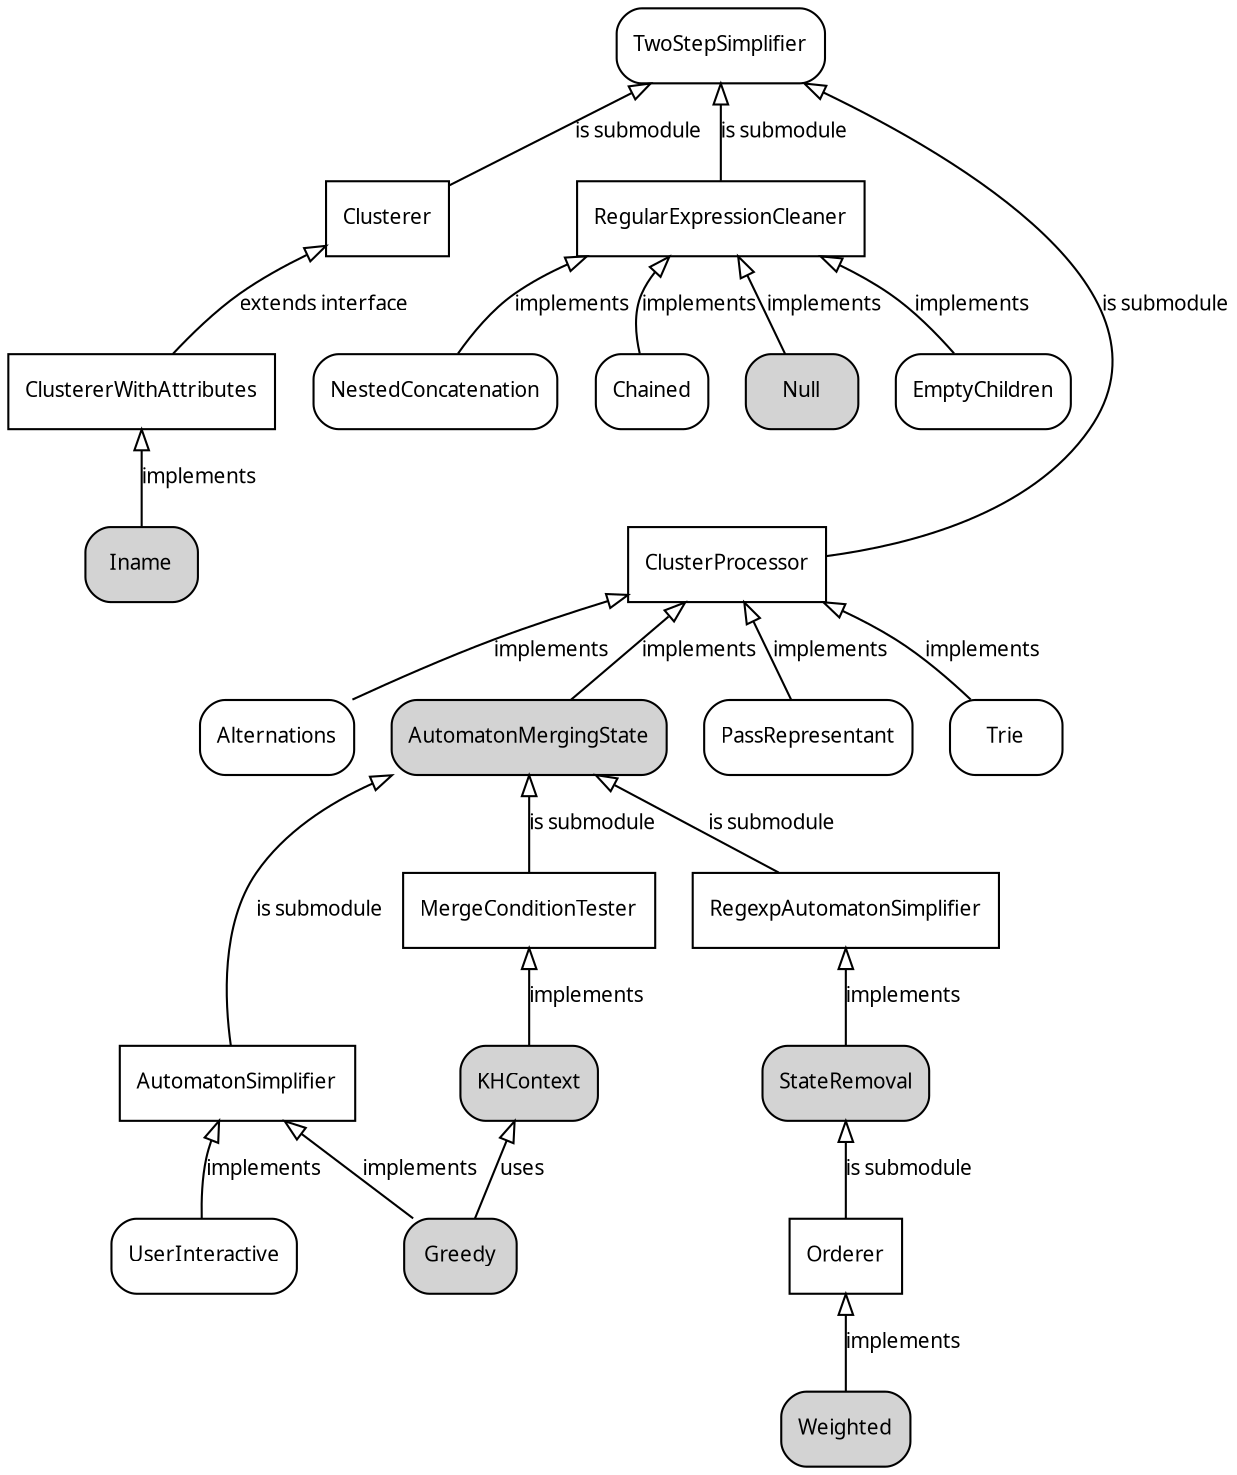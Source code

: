 digraph twostep_modules_complete {
	node [shape = rectangle, fontname = "TeXGyrePagella-Regular", fontsize = 10];
	edge [fontname = "TeXGyrePagella-Regular", fontsize = 10, arrowhead = empty];
	rankdir = BT;

/* TwoStep modules */
	TwoStepSimplifier [style = rounded];
	Clusterer -> TwoStepSimplifier [label = "is submodule"];
	ClusterProcessor -> TwoStepSimplifier [label = "is submodule"];
	RegularExpressionCleaner -> TwoStepSimplifier [label = "is submodule"];

	ClustererWithAttributes -> Clusterer [label = "extends interface"];
	Iname [style = "rounded,filled"];
	Iname -> ClustererWithAttributes [label = "implements"];
	
	Alternations [style = rounded];
	Alternations -> ClusterProcessor [label = "implements"];
	
	AutomatonMergingState [style = rounded];
	AutomatonMergingState -> ClusterProcessor [label = "implements"];
	
	PassRepresentant [style = rounded];
	PassRepresentant -> ClusterProcessor [label = "implements"];
	
	Trie [style = rounded];
	Trie -> ClusterProcessor [label = "implements"];

	Null [style = "rounded,filled"];
	Null -> RegularExpressionCleaner [label = "implements"];

	EmptyChildren [style = rounded];
	EmptyChildren -> RegularExpressionCleaner [label = "implements"];

	NestedConcatenation [style = rounded];
	NestedConcatenation -> RegularExpressionCleaner [label = "implements"];

	Chained [style = rounded];
	Chained -> RegularExpressionCleaner [label = "implements"];

	ClusterProcessor -> ClustererWithAttributes [style = invis];
	ClusterProcessor -> Null [style = invis];
	ClusterProcessor -> EmptyChildren [style = invis];
	ClusterProcessor -> NestedConcatenation [style = invis];
	ClusterProcessor -> Chained [style = invis];

/* AutomatonMergingState modules */
	AutomatonMergingState [style = "rounded,filled"];
	AutomatonSimplifier -> AutomatonMergingState [label = "is submodule"];
	RegexpAutomatonSimplifier -> AutomatonMergingState [label = "is submodule"];
	MergeConditionTester -> AutomatonMergingState [label = "is submodule"];

	Greedy [style = "rounded,filled"];
	Greedy -> AutomatonSimplifier [label = "implements"];
	
	StateRemoval [style = rounded];
	StateRemoval -> RegexpAutomatonSimplifier [label = "implements"];
	
	KHContext [style = "rounded,filled"];
	KHContext -> MergeConditionTester [label = "implements"];
	
	Greedy -> KHContext [label = "uses"];

	UserInteractive [style = rounded];
	UserInteractive -> AutomatonSimplifier [label = "implements"];
	
	
/* StateRemoval modules */
	StateRemoval [style = "rounded,filled"];
	Orderer -> StateRemoval [label = "is submodule"];

	Weighted [style = "rounded,filled"];
	Weighted -> Orderer [label = "implements"];	
}
